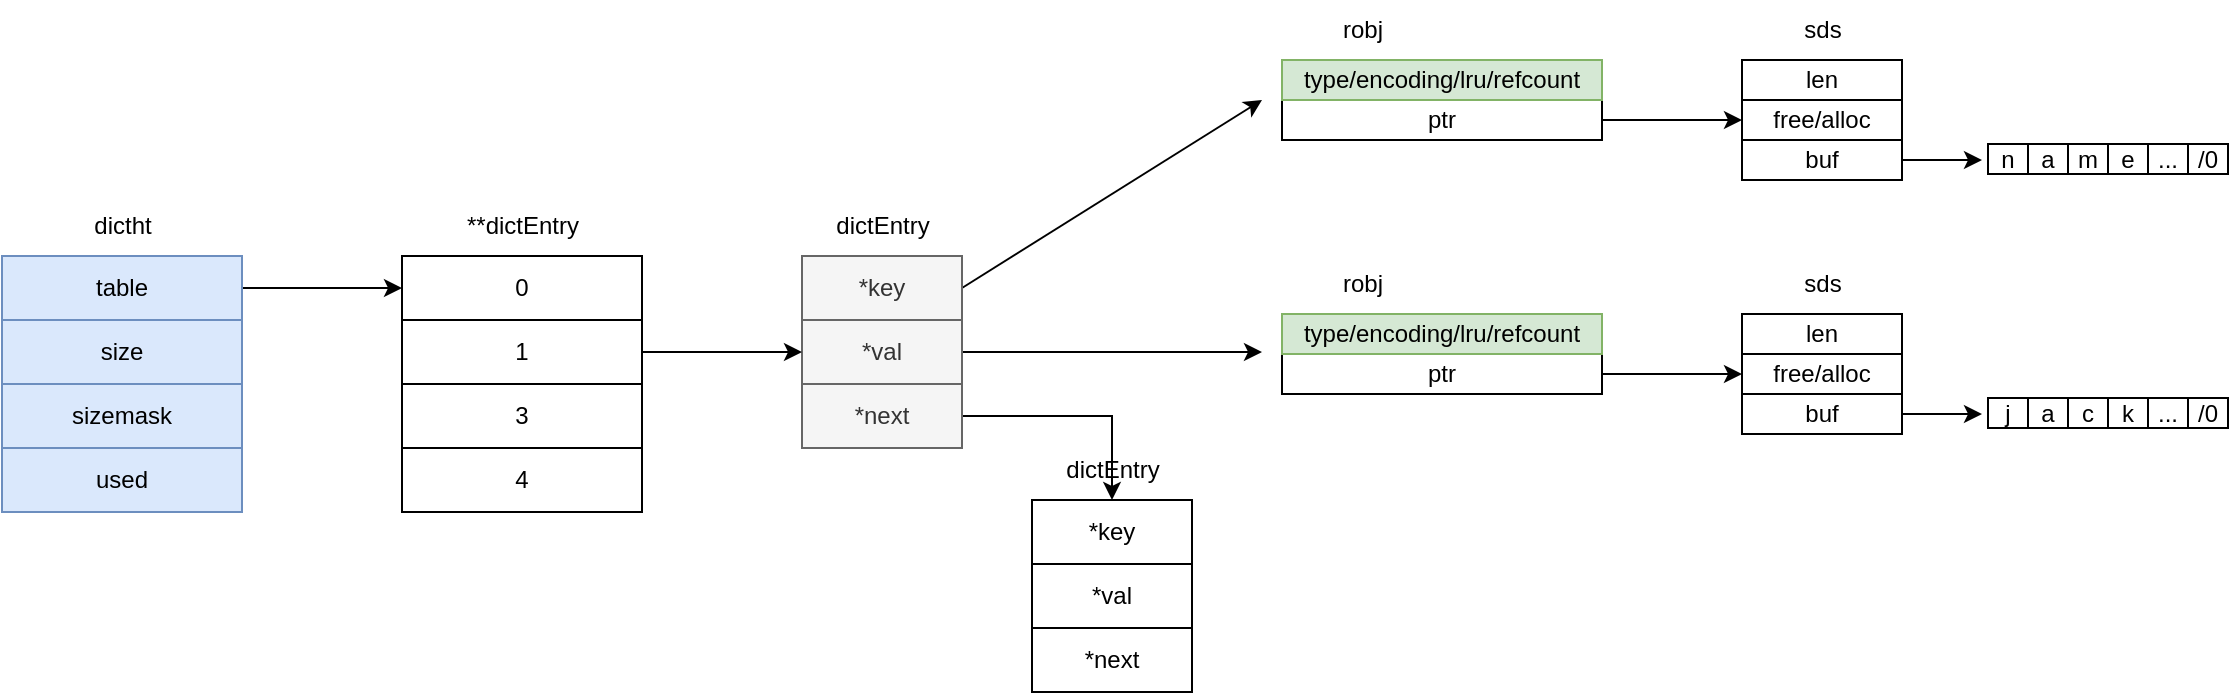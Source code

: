 <mxfile version="26.2.9">
  <diagram name="第 1 页" id="D-KuEbIf10kvWwpauj7_">
    <mxGraphModel dx="1475" dy="717" grid="1" gridSize="10" guides="1" tooltips="1" connect="1" arrows="1" fold="1" page="1" pageScale="1" pageWidth="827" pageHeight="1169" math="0" shadow="0">
      <root>
        <mxCell id="0" />
        <mxCell id="1" parent="0" />
        <mxCell id="kBnqbehn2ALYQfbV41hd-1" style="edgeStyle=orthogonalEdgeStyle;rounded=0;orthogonalLoop=1;jettySize=auto;html=1;" edge="1" parent="1" source="kBnqbehn2ALYQfbV41hd-2" target="kBnqbehn2ALYQfbV41hd-48">
          <mxGeometry relative="1" as="geometry" />
        </mxCell>
        <mxCell id="kBnqbehn2ALYQfbV41hd-2" value="table" style="rounded=0;whiteSpace=wrap;html=1;fillColor=#dae8fc;strokeColor=#6c8ebf;" vertex="1" parent="1">
          <mxGeometry x="110" y="168" width="120" height="32" as="geometry" />
        </mxCell>
        <mxCell id="kBnqbehn2ALYQfbV41hd-3" value="dictht" style="text;html=1;align=center;verticalAlign=middle;resizable=0;points=[];autosize=1;strokeColor=none;fillColor=none;" vertex="1" parent="1">
          <mxGeometry x="145" y="138" width="50" height="30" as="geometry" />
        </mxCell>
        <mxCell id="kBnqbehn2ALYQfbV41hd-4" value="size" style="rounded=0;whiteSpace=wrap;html=1;fillColor=#dae8fc;strokeColor=#6c8ebf;" vertex="1" parent="1">
          <mxGeometry x="110" y="200" width="120" height="32" as="geometry" />
        </mxCell>
        <mxCell id="kBnqbehn2ALYQfbV41hd-5" value="sizemask" style="rounded=0;whiteSpace=wrap;html=1;fillColor=#dae8fc;strokeColor=#6c8ebf;" vertex="1" parent="1">
          <mxGeometry x="110" y="232" width="120" height="32" as="geometry" />
        </mxCell>
        <mxCell id="kBnqbehn2ALYQfbV41hd-6" value="used" style="rounded=0;whiteSpace=wrap;html=1;fillColor=#dae8fc;strokeColor=#6c8ebf;" vertex="1" parent="1">
          <mxGeometry x="110" y="264" width="120" height="32" as="geometry" />
        </mxCell>
        <mxCell id="kBnqbehn2ALYQfbV41hd-7" style="rounded=0;orthogonalLoop=1;jettySize=auto;html=1;exitX=1;exitY=0.5;exitDx=0;exitDy=0;" edge="1" parent="1" source="kBnqbehn2ALYQfbV41hd-8">
          <mxGeometry relative="1" as="geometry">
            <mxPoint x="740" y="90" as="targetPoint" />
          </mxGeometry>
        </mxCell>
        <mxCell id="kBnqbehn2ALYQfbV41hd-8" value="*key" style="rounded=0;whiteSpace=wrap;html=1;fillColor=#f5f5f5;fontColor=#333333;strokeColor=#666666;" vertex="1" parent="1">
          <mxGeometry x="510" y="168" width="80" height="32" as="geometry" />
        </mxCell>
        <mxCell id="kBnqbehn2ALYQfbV41hd-9" value="dictEntry" style="text;html=1;align=center;verticalAlign=middle;resizable=0;points=[];autosize=1;strokeColor=none;fillColor=none;" vertex="1" parent="1">
          <mxGeometry x="515" y="138" width="70" height="30" as="geometry" />
        </mxCell>
        <mxCell id="kBnqbehn2ALYQfbV41hd-10" style="edgeStyle=orthogonalEdgeStyle;rounded=0;orthogonalLoop=1;jettySize=auto;html=1;" edge="1" parent="1" source="kBnqbehn2ALYQfbV41hd-11">
          <mxGeometry relative="1" as="geometry">
            <mxPoint x="740" y="216" as="targetPoint" />
          </mxGeometry>
        </mxCell>
        <mxCell id="kBnqbehn2ALYQfbV41hd-11" value="*val" style="rounded=0;whiteSpace=wrap;html=1;fillColor=#f5f5f5;fontColor=#333333;strokeColor=#666666;" vertex="1" parent="1">
          <mxGeometry x="510" y="200" width="80" height="32" as="geometry" />
        </mxCell>
        <mxCell id="kBnqbehn2ALYQfbV41hd-12" style="edgeStyle=orthogonalEdgeStyle;rounded=0;orthogonalLoop=1;jettySize=auto;html=1;" edge="1" parent="1" source="kBnqbehn2ALYQfbV41hd-13" target="kBnqbehn2ALYQfbV41hd-20">
          <mxGeometry relative="1" as="geometry" />
        </mxCell>
        <mxCell id="kBnqbehn2ALYQfbV41hd-13" value="*next" style="rounded=0;whiteSpace=wrap;html=1;fillColor=#f5f5f5;fontColor=#333333;strokeColor=#666666;" vertex="1" parent="1">
          <mxGeometry x="510" y="232" width="80" height="32" as="geometry" />
        </mxCell>
        <mxCell id="kBnqbehn2ALYQfbV41hd-14" value="dictEntry" style="text;html=1;align=center;verticalAlign=middle;resizable=0;points=[];autosize=1;strokeColor=none;fillColor=none;" vertex="1" parent="1">
          <mxGeometry x="630" y="260" width="70" height="30" as="geometry" />
        </mxCell>
        <mxCell id="kBnqbehn2ALYQfbV41hd-15" value="sds" style="text;html=1;align=center;verticalAlign=middle;resizable=0;points=[];autosize=1;strokeColor=none;fillColor=none;" vertex="1" parent="1">
          <mxGeometry x="1000" y="167" width="40" height="30" as="geometry" />
        </mxCell>
        <mxCell id="kBnqbehn2ALYQfbV41hd-16" value="free/alloc" style="rounded=0;whiteSpace=wrap;html=1;" vertex="1" parent="1">
          <mxGeometry x="980" y="217" width="80" height="20" as="geometry" />
        </mxCell>
        <mxCell id="kBnqbehn2ALYQfbV41hd-17" value="len" style="rounded=0;whiteSpace=wrap;html=1;" vertex="1" parent="1">
          <mxGeometry x="980" y="197" width="80" height="20" as="geometry" />
        </mxCell>
        <mxCell id="kBnqbehn2ALYQfbV41hd-18" style="edgeStyle=orthogonalEdgeStyle;rounded=0;orthogonalLoop=1;jettySize=auto;html=1;" edge="1" parent="1" source="kBnqbehn2ALYQfbV41hd-19">
          <mxGeometry relative="1" as="geometry">
            <mxPoint x="1100" y="247" as="targetPoint" />
          </mxGeometry>
        </mxCell>
        <mxCell id="kBnqbehn2ALYQfbV41hd-19" value="buf" style="rounded=0;whiteSpace=wrap;html=1;" vertex="1" parent="1">
          <mxGeometry x="980" y="237" width="80" height="20" as="geometry" />
        </mxCell>
        <mxCell id="kBnqbehn2ALYQfbV41hd-20" value="*key" style="rounded=0;whiteSpace=wrap;html=1;" vertex="1" parent="1">
          <mxGeometry x="625" y="290" width="80" height="32" as="geometry" />
        </mxCell>
        <mxCell id="kBnqbehn2ALYQfbV41hd-21" value="*val" style="rounded=0;whiteSpace=wrap;html=1;" vertex="1" parent="1">
          <mxGeometry x="625" y="322" width="80" height="32" as="geometry" />
        </mxCell>
        <mxCell id="kBnqbehn2ALYQfbV41hd-22" value="*next" style="rounded=0;whiteSpace=wrap;html=1;" vertex="1" parent="1">
          <mxGeometry x="625" y="354" width="80" height="32" as="geometry" />
        </mxCell>
        <mxCell id="kBnqbehn2ALYQfbV41hd-23" value="j" style="rounded=0;whiteSpace=wrap;html=1;" vertex="1" parent="1">
          <mxGeometry x="1103" y="239" width="20" height="15" as="geometry" />
        </mxCell>
        <mxCell id="kBnqbehn2ALYQfbV41hd-24" value="a" style="rounded=0;whiteSpace=wrap;html=1;" vertex="1" parent="1">
          <mxGeometry x="1123" y="239" width="20" height="15" as="geometry" />
        </mxCell>
        <mxCell id="kBnqbehn2ALYQfbV41hd-25" value="c" style="rounded=0;whiteSpace=wrap;html=1;" vertex="1" parent="1">
          <mxGeometry x="1143" y="239" width="20" height="15" as="geometry" />
        </mxCell>
        <mxCell id="kBnqbehn2ALYQfbV41hd-26" value="k" style="rounded=0;whiteSpace=wrap;html=1;" vertex="1" parent="1">
          <mxGeometry x="1163" y="239" width="20" height="15" as="geometry" />
        </mxCell>
        <mxCell id="kBnqbehn2ALYQfbV41hd-27" value="/0" style="rounded=0;whiteSpace=wrap;html=1;" vertex="1" parent="1">
          <mxGeometry x="1203" y="239" width="20" height="15" as="geometry" />
        </mxCell>
        <mxCell id="kBnqbehn2ALYQfbV41hd-28" value="robj" style="text;html=1;align=center;verticalAlign=middle;resizable=0;points=[];autosize=1;strokeColor=none;fillColor=none;" vertex="1" parent="1">
          <mxGeometry x="770" y="40" width="40" height="30" as="geometry" />
        </mxCell>
        <mxCell id="kBnqbehn2ALYQfbV41hd-29" style="edgeStyle=orthogonalEdgeStyle;rounded=0;orthogonalLoop=1;jettySize=auto;html=1;entryX=0;entryY=0.5;entryDx=0;entryDy=0;" edge="1" parent="1" source="kBnqbehn2ALYQfbV41hd-30" target="kBnqbehn2ALYQfbV41hd-37">
          <mxGeometry relative="1" as="geometry" />
        </mxCell>
        <mxCell id="kBnqbehn2ALYQfbV41hd-30" value="ptr" style="rounded=0;whiteSpace=wrap;html=1;" vertex="1" parent="1">
          <mxGeometry x="750" y="90" width="160" height="20" as="geometry" />
        </mxCell>
        <mxCell id="kBnqbehn2ALYQfbV41hd-31" value="type/encoding/lru/refcount" style="rounded=0;whiteSpace=wrap;html=1;fillColor=#d5e8d4;strokeColor=#82b366;" vertex="1" parent="1">
          <mxGeometry x="750" y="70" width="160" height="20" as="geometry" />
        </mxCell>
        <mxCell id="kBnqbehn2ALYQfbV41hd-32" value="robj" style="text;html=1;align=center;verticalAlign=middle;resizable=0;points=[];autosize=1;strokeColor=none;fillColor=none;" vertex="1" parent="1">
          <mxGeometry x="770" y="167" width="40" height="30" as="geometry" />
        </mxCell>
        <mxCell id="kBnqbehn2ALYQfbV41hd-33" style="edgeStyle=orthogonalEdgeStyle;rounded=0;orthogonalLoop=1;jettySize=auto;html=1;entryX=0;entryY=0.5;entryDx=0;entryDy=0;" edge="1" parent="1" source="kBnqbehn2ALYQfbV41hd-34" target="kBnqbehn2ALYQfbV41hd-16">
          <mxGeometry relative="1" as="geometry" />
        </mxCell>
        <mxCell id="kBnqbehn2ALYQfbV41hd-34" value="ptr" style="rounded=0;whiteSpace=wrap;html=1;" vertex="1" parent="1">
          <mxGeometry x="750" y="217" width="160" height="20" as="geometry" />
        </mxCell>
        <mxCell id="kBnqbehn2ALYQfbV41hd-35" value="type/encoding/lru/refcount" style="rounded=0;whiteSpace=wrap;html=1;fillColor=#d5e8d4;strokeColor=#82b366;" vertex="1" parent="1">
          <mxGeometry x="750" y="197" width="160" height="20" as="geometry" />
        </mxCell>
        <mxCell id="kBnqbehn2ALYQfbV41hd-36" value="sds" style="text;html=1;align=center;verticalAlign=middle;resizable=0;points=[];autosize=1;strokeColor=none;fillColor=none;" vertex="1" parent="1">
          <mxGeometry x="1000" y="40" width="40" height="30" as="geometry" />
        </mxCell>
        <mxCell id="kBnqbehn2ALYQfbV41hd-37" value="free/alloc" style="rounded=0;whiteSpace=wrap;html=1;" vertex="1" parent="1">
          <mxGeometry x="980" y="90" width="80" height="20" as="geometry" />
        </mxCell>
        <mxCell id="kBnqbehn2ALYQfbV41hd-38" value="len" style="rounded=0;whiteSpace=wrap;html=1;" vertex="1" parent="1">
          <mxGeometry x="980" y="70" width="80" height="20" as="geometry" />
        </mxCell>
        <mxCell id="kBnqbehn2ALYQfbV41hd-39" style="edgeStyle=orthogonalEdgeStyle;rounded=0;orthogonalLoop=1;jettySize=auto;html=1;" edge="1" parent="1" source="kBnqbehn2ALYQfbV41hd-40">
          <mxGeometry relative="1" as="geometry">
            <mxPoint x="1100" y="120" as="targetPoint" />
          </mxGeometry>
        </mxCell>
        <mxCell id="kBnqbehn2ALYQfbV41hd-40" value="buf" style="rounded=0;whiteSpace=wrap;html=1;" vertex="1" parent="1">
          <mxGeometry x="980" y="110" width="80" height="20" as="geometry" />
        </mxCell>
        <mxCell id="kBnqbehn2ALYQfbV41hd-41" value="n" style="rounded=0;whiteSpace=wrap;html=1;" vertex="1" parent="1">
          <mxGeometry x="1103" y="112" width="20" height="15" as="geometry" />
        </mxCell>
        <mxCell id="kBnqbehn2ALYQfbV41hd-42" value="a" style="rounded=0;whiteSpace=wrap;html=1;" vertex="1" parent="1">
          <mxGeometry x="1123" y="112" width="20" height="15" as="geometry" />
        </mxCell>
        <mxCell id="kBnqbehn2ALYQfbV41hd-43" value="m" style="rounded=0;whiteSpace=wrap;html=1;" vertex="1" parent="1">
          <mxGeometry x="1143" y="112" width="20" height="15" as="geometry" />
        </mxCell>
        <mxCell id="kBnqbehn2ALYQfbV41hd-44" value="e" style="rounded=0;whiteSpace=wrap;html=1;" vertex="1" parent="1">
          <mxGeometry x="1163" y="112" width="20" height="15" as="geometry" />
        </mxCell>
        <mxCell id="kBnqbehn2ALYQfbV41hd-45" value="..." style="rounded=0;whiteSpace=wrap;html=1;" vertex="1" parent="1">
          <mxGeometry x="1183" y="112" width="20" height="15" as="geometry" />
        </mxCell>
        <mxCell id="kBnqbehn2ALYQfbV41hd-46" value="/0" style="rounded=0;whiteSpace=wrap;html=1;" vertex="1" parent="1">
          <mxGeometry x="1203" y="112" width="20" height="15" as="geometry" />
        </mxCell>
        <mxCell id="kBnqbehn2ALYQfbV41hd-47" value="..." style="rounded=0;whiteSpace=wrap;html=1;" vertex="1" parent="1">
          <mxGeometry x="1183" y="239" width="20" height="15" as="geometry" />
        </mxCell>
        <mxCell id="kBnqbehn2ALYQfbV41hd-48" value="0" style="rounded=0;whiteSpace=wrap;html=1;" vertex="1" parent="1">
          <mxGeometry x="310" y="168" width="120" height="32" as="geometry" />
        </mxCell>
        <mxCell id="kBnqbehn2ALYQfbV41hd-49" value="**dictEntry" style="text;html=1;align=center;verticalAlign=middle;resizable=0;points=[];autosize=1;strokeColor=none;fillColor=none;" vertex="1" parent="1">
          <mxGeometry x="330" y="138" width="80" height="30" as="geometry" />
        </mxCell>
        <mxCell id="kBnqbehn2ALYQfbV41hd-50" style="edgeStyle=orthogonalEdgeStyle;rounded=0;orthogonalLoop=1;jettySize=auto;html=1;entryX=0;entryY=0.5;entryDx=0;entryDy=0;" edge="1" parent="1" source="kBnqbehn2ALYQfbV41hd-51" target="kBnqbehn2ALYQfbV41hd-11">
          <mxGeometry relative="1" as="geometry" />
        </mxCell>
        <mxCell id="kBnqbehn2ALYQfbV41hd-51" value="1" style="rounded=0;whiteSpace=wrap;html=1;" vertex="1" parent="1">
          <mxGeometry x="310" y="200" width="120" height="32" as="geometry" />
        </mxCell>
        <mxCell id="kBnqbehn2ALYQfbV41hd-52" value="3" style="rounded=0;whiteSpace=wrap;html=1;" vertex="1" parent="1">
          <mxGeometry x="310" y="232" width="120" height="32" as="geometry" />
        </mxCell>
        <mxCell id="kBnqbehn2ALYQfbV41hd-53" value="4" style="rounded=0;whiteSpace=wrap;html=1;" vertex="1" parent="1">
          <mxGeometry x="310" y="264" width="120" height="32" as="geometry" />
        </mxCell>
      </root>
    </mxGraphModel>
  </diagram>
</mxfile>
